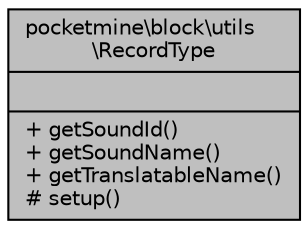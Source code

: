 digraph "pocketmine\block\utils\RecordType"
{
 // INTERACTIVE_SVG=YES
 // LATEX_PDF_SIZE
  edge [fontname="Helvetica",fontsize="10",labelfontname="Helvetica",labelfontsize="10"];
  node [fontname="Helvetica",fontsize="10",shape=record];
  Node1 [label="{pocketmine\\block\\utils\l\\RecordType\n||+ getSoundId()\l+ getSoundName()\l+ getTranslatableName()\l# setup()\l}",height=0.2,width=0.4,color="black", fillcolor="grey75", style="filled", fontcolor="black",tooltip=" "];
}
